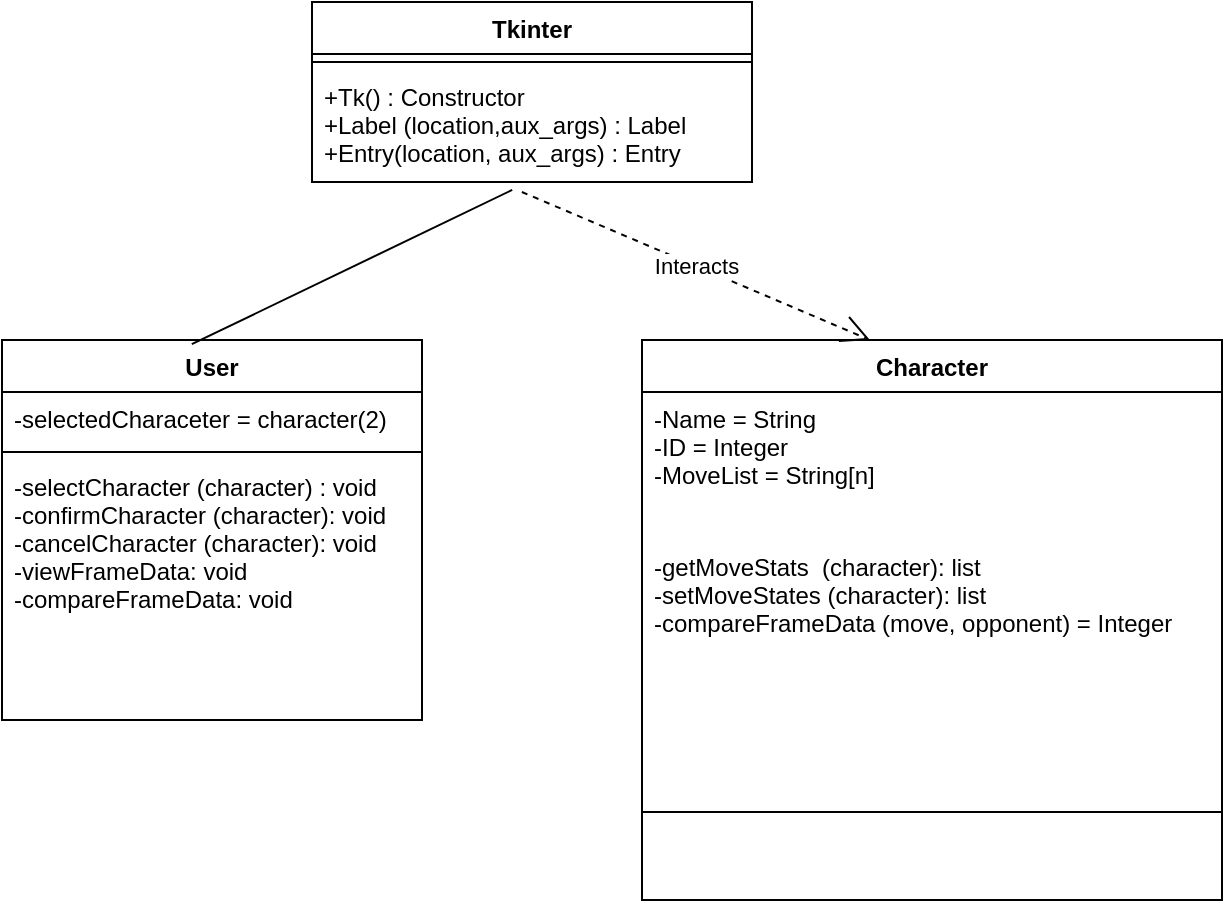 <mxfile version="14.4.4" type="github">
  <diagram id="111c6Wfp-WboAExrvNZx" name="Page-1">
    <mxGraphModel dx="1422" dy="803" grid="1" gridSize="10" guides="1" tooltips="1" connect="1" arrows="1" fold="1" page="1" pageScale="1" pageWidth="850" pageHeight="1100" math="0" shadow="0">
      <root>
        <mxCell id="0" />
        <mxCell id="1" parent="0" />
        <mxCell id="Dhbi9yPyJFvyUZXDHWc6-1" value="User" style="swimlane;fontStyle=1;align=center;verticalAlign=top;childLayout=stackLayout;horizontal=1;startSize=26;horizontalStack=0;resizeParent=1;resizeParentMax=0;resizeLast=0;collapsible=1;marginBottom=0;" parent="1" vertex="1">
          <mxGeometry x="160" y="339" width="210" height="190" as="geometry" />
        </mxCell>
        <mxCell id="Dhbi9yPyJFvyUZXDHWc6-2" value="-selectedCharaceter = character(2)" style="text;strokeColor=none;fillColor=none;align=left;verticalAlign=top;spacingLeft=4;spacingRight=4;overflow=hidden;rotatable=0;points=[[0,0.5],[1,0.5]];portConstraint=eastwest;" parent="Dhbi9yPyJFvyUZXDHWc6-1" vertex="1">
          <mxGeometry y="26" width="210" height="26" as="geometry" />
        </mxCell>
        <mxCell id="Dhbi9yPyJFvyUZXDHWc6-3" value="" style="line;strokeWidth=1;fillColor=none;align=left;verticalAlign=middle;spacingTop=-1;spacingLeft=3;spacingRight=3;rotatable=0;labelPosition=right;points=[];portConstraint=eastwest;" parent="Dhbi9yPyJFvyUZXDHWc6-1" vertex="1">
          <mxGeometry y="52" width="210" height="8" as="geometry" />
        </mxCell>
        <mxCell id="Dhbi9yPyJFvyUZXDHWc6-4" value="-selectCharacter (character) : void&#xa;-confirmCharacter (character): void&#xa;-cancelCharacter (character): void&#xa;-viewFrameData: void&#xa;-compareFrameData: void&#xa;&#xa;&#xa;" style="text;strokeColor=none;fillColor=none;align=left;verticalAlign=top;spacingLeft=4;spacingRight=4;overflow=hidden;rotatable=0;points=[[0,0.5],[1,0.5]];portConstraint=eastwest;" parent="Dhbi9yPyJFvyUZXDHWc6-1" vertex="1">
          <mxGeometry y="60" width="210" height="130" as="geometry" />
        </mxCell>
        <mxCell id="Dhbi9yPyJFvyUZXDHWc6-5" value="Character" style="swimlane;fontStyle=1;align=center;verticalAlign=top;childLayout=stackLayout;horizontal=1;startSize=26;horizontalStack=0;resizeParent=1;resizeParentMax=0;resizeLast=0;collapsible=1;marginBottom=0;" parent="1" vertex="1">
          <mxGeometry x="480" y="339" width="290" height="280" as="geometry" />
        </mxCell>
        <mxCell id="Dhbi9yPyJFvyUZXDHWc6-6" value="-Name = String&#xa;-ID = Integer&#xa;-MoveList = String[n]&#xa;&#xa;" style="text;strokeColor=none;fillColor=none;align=left;verticalAlign=top;spacingLeft=4;spacingRight=4;overflow=hidden;rotatable=0;points=[[0,0.5],[1,0.5]];portConstraint=eastwest;" parent="Dhbi9yPyJFvyUZXDHWc6-5" vertex="1">
          <mxGeometry y="26" width="290" height="74" as="geometry" />
        </mxCell>
        <mxCell id="Dhbi9yPyJFvyUZXDHWc6-8" value="-getMoveStats  (character): list&#xa;-setMoveStates (character): list&#xa; -compareFrameData (move, opponent) = Integer&#xa;&#xa; &#xa;" style="text;strokeColor=none;fillColor=none;align=left;verticalAlign=top;spacingLeft=4;spacingRight=4;overflow=hidden;rotatable=0;points=[[0,0.5],[1,0.5]];portConstraint=eastwest;" parent="Dhbi9yPyJFvyUZXDHWc6-5" vertex="1">
          <mxGeometry y="100" width="290" height="92" as="geometry" />
        </mxCell>
        <mxCell id="Dhbi9yPyJFvyUZXDHWc6-7" value="" style="line;strokeWidth=1;fillColor=none;align=left;verticalAlign=middle;spacingTop=-1;spacingLeft=3;spacingRight=3;rotatable=0;labelPosition=right;points=[];portConstraint=eastwest;" parent="Dhbi9yPyJFvyUZXDHWc6-5" vertex="1">
          <mxGeometry y="192" width="290" height="88" as="geometry" />
        </mxCell>
        <mxCell id="wB1dkM1bmyT0xTEuBhJ4-1" value="Tkinter" style="swimlane;fontStyle=1;align=center;verticalAlign=top;childLayout=stackLayout;horizontal=1;startSize=26;horizontalStack=0;resizeParent=1;resizeParentMax=0;resizeLast=0;collapsible=1;marginBottom=0;" vertex="1" parent="1">
          <mxGeometry x="315" y="170" width="220" height="90" as="geometry" />
        </mxCell>
        <mxCell id="wB1dkM1bmyT0xTEuBhJ4-3" value="" style="line;strokeWidth=1;fillColor=none;align=left;verticalAlign=middle;spacingTop=-1;spacingLeft=3;spacingRight=3;rotatable=0;labelPosition=right;points=[];portConstraint=eastwest;" vertex="1" parent="wB1dkM1bmyT0xTEuBhJ4-1">
          <mxGeometry y="26" width="220" height="8" as="geometry" />
        </mxCell>
        <mxCell id="wB1dkM1bmyT0xTEuBhJ4-4" value="+Tk() : Constructor&#xa;+Label (location,aux_args) : Label&#xa;+Entry(location, aux_args) : Entry&#xa;&#xa;" style="text;strokeColor=none;fillColor=none;align=left;verticalAlign=top;spacingLeft=4;spacingRight=4;overflow=hidden;rotatable=0;points=[[0,0.5],[1,0.5]];portConstraint=eastwest;" vertex="1" parent="wB1dkM1bmyT0xTEuBhJ4-1">
          <mxGeometry y="34" width="220" height="56" as="geometry" />
        </mxCell>
        <mxCell id="wB1dkM1bmyT0xTEuBhJ4-9" value="Interacts" style="endArrow=open;endSize=12;dashed=1;html=1;exitX=0.477;exitY=1.089;exitDx=0;exitDy=0;exitPerimeter=0;entryX=0.393;entryY=0;entryDx=0;entryDy=0;entryPerimeter=0;" edge="1" parent="1" source="wB1dkM1bmyT0xTEuBhJ4-4" target="Dhbi9yPyJFvyUZXDHWc6-5">
          <mxGeometry width="160" relative="1" as="geometry">
            <mxPoint x="370" y="410" as="sourcePoint" />
            <mxPoint x="530" y="410" as="targetPoint" />
          </mxGeometry>
        </mxCell>
        <mxCell id="wB1dkM1bmyT0xTEuBhJ4-13" value="" style="endArrow=none;html=1;exitX=0.452;exitY=0.011;exitDx=0;exitDy=0;exitPerimeter=0;entryX=0.455;entryY=1.071;entryDx=0;entryDy=0;entryPerimeter=0;" edge="1" parent="1" source="Dhbi9yPyJFvyUZXDHWc6-1" target="wB1dkM1bmyT0xTEuBhJ4-4">
          <mxGeometry width="50" height="50" relative="1" as="geometry">
            <mxPoint x="410" y="500" as="sourcePoint" />
            <mxPoint x="460" y="450" as="targetPoint" />
          </mxGeometry>
        </mxCell>
      </root>
    </mxGraphModel>
  </diagram>
</mxfile>
